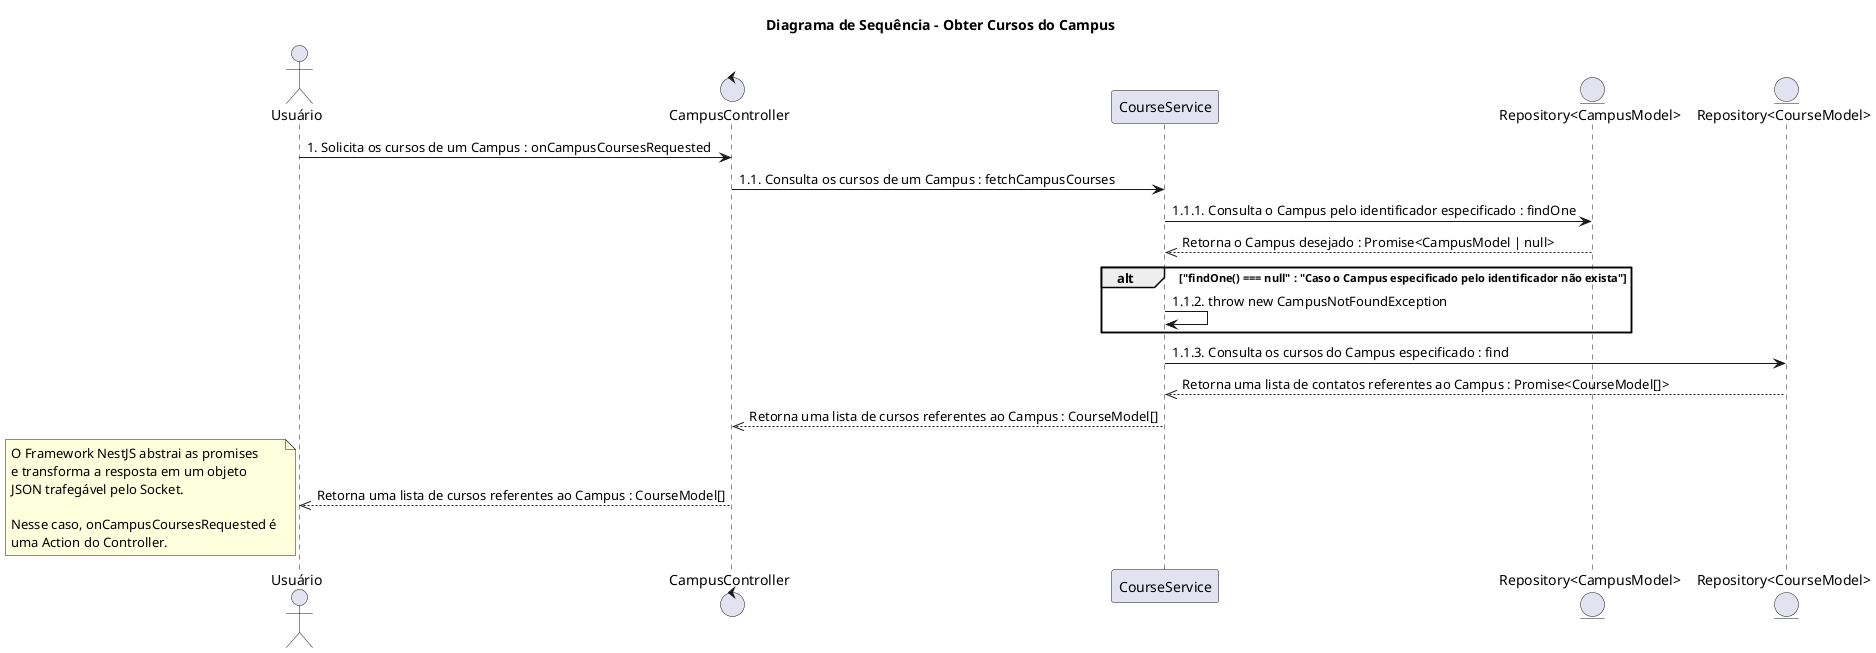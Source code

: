 @startuml "Sequence Diagram"

title "Diagrama de Sequência - Obter Cursos do Campus"

actor "Usuário"                   as USER
control "CampusController"        as CAMPUS_CONTROLLER
participant "CourseService"       as COURSE_SERVICE
entity "Repository<CampusModel>"  as CAMPUS_REPOSITORY
entity "Repository<CourseModel>"  as COURSE_REPOSITORY

USER -> CAMPUS_CONTROLLER : 1. Solicita os cursos de um Campus : onCampusCoursesRequested
CAMPUS_CONTROLLER -> COURSE_SERVICE : 1.1. Consulta os cursos de um Campus : fetchCampusCourses
COURSE_SERVICE -> CAMPUS_REPOSITORY : 1.1.1. Consulta o Campus pelo identificador especificado : findOne
CAMPUS_REPOSITORY -->> COURSE_SERVICE : Retorna o Campus desejado : Promise<CampusModel | null>
alt "findOne() === null" : "Caso o Campus especificado pelo identificador não exista"
  COURSE_SERVICE -> COURSE_SERVICE : 1.1.2. throw new CampusNotFoundException
end
COURSE_SERVICE -> COURSE_REPOSITORY : 1.1.3. Consulta os cursos do Campus especificado : find
COURSE_REPOSITORY -->> COURSE_SERVICE : Retorna uma lista de contatos referentes ao Campus : Promise<CourseModel[]>
COURSE_SERVICE -->> CAMPUS_CONTROLLER : Retorna uma lista de cursos referentes ao Campus : CourseModel[]
CAMPUS_CONTROLLER -->> USER : Retorna uma lista de cursos referentes ao Campus : CourseModel[]
note left
  O Framework NestJS abstrai as promises 
  e transforma a resposta em um objeto 
  JSON trafegável pelo Socket. 

  Nesse caso, onCampusCoursesRequested é 
  uma Action do Controller.
end note

@enduml
